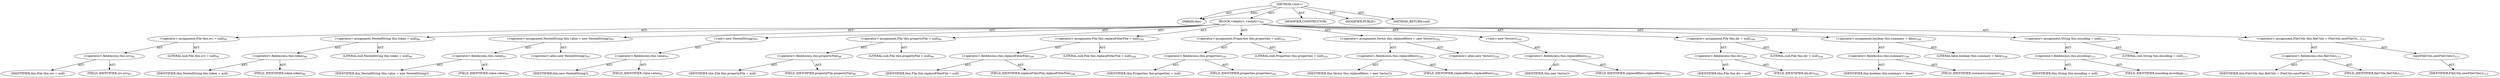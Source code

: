 digraph "&lt;init&gt;" {  
"111669149726" [label = <(METHOD,&lt;init&gt;)> ]
"115964117044" [label = <(PARAM,this)> ]
"25769803879" [label = <(BLOCK,&lt;empty&gt;,&lt;empty&gt;)<SUB>93</SUB>> ]
"30064771540" [label = <(&lt;operator&gt;.assignment,File this.src = null)<SUB>95</SUB>> ]
"30064771541" [label = <(&lt;operator&gt;.fieldAccess,this.src)<SUB>95</SUB>> ]
"68719477115" [label = <(IDENTIFIER,this,File this.src = null)> ]
"55834574950" [label = <(FIELD_IDENTIFIER,src,src)<SUB>95</SUB>> ]
"90194313317" [label = <(LITERAL,null,File this.src = null)<SUB>95</SUB>> ]
"30064771542" [label = <(&lt;operator&gt;.assignment,NestedString this.token = null)<SUB>96</SUB>> ]
"30064771543" [label = <(&lt;operator&gt;.fieldAccess,this.token)<SUB>96</SUB>> ]
"68719477116" [label = <(IDENTIFIER,this,NestedString this.token = null)> ]
"55834574951" [label = <(FIELD_IDENTIFIER,token,token)<SUB>96</SUB>> ]
"90194313318" [label = <(LITERAL,null,NestedString this.token = null)<SUB>96</SUB>> ]
"30064771544" [label = <(&lt;operator&gt;.assignment,NestedString this.value = new NestedString())<SUB>97</SUB>> ]
"30064771545" [label = <(&lt;operator&gt;.fieldAccess,this.value)<SUB>97</SUB>> ]
"68719477117" [label = <(IDENTIFIER,this,NestedString this.value = new NestedString())> ]
"55834574952" [label = <(FIELD_IDENTIFIER,value,value)<SUB>97</SUB>> ]
"30064771546" [label = <(&lt;operator&gt;.alloc,new NestedString())<SUB>97</SUB>> ]
"30064771547" [label = <(&lt;init&gt;,new NestedString())<SUB>97</SUB>> ]
"30064771548" [label = <(&lt;operator&gt;.fieldAccess,this.value)<SUB>97</SUB>> ]
"68719477118" [label = <(IDENTIFIER,this,new NestedString())> ]
"55834574953" [label = <(FIELD_IDENTIFIER,value,value)<SUB>97</SUB>> ]
"30064771549" [label = <(&lt;operator&gt;.assignment,File this.propertyFile = null)<SUB>99</SUB>> ]
"30064771550" [label = <(&lt;operator&gt;.fieldAccess,this.propertyFile)<SUB>99</SUB>> ]
"68719477119" [label = <(IDENTIFIER,this,File this.propertyFile = null)> ]
"55834574954" [label = <(FIELD_IDENTIFIER,propertyFile,propertyFile)<SUB>99</SUB>> ]
"90194313319" [label = <(LITERAL,null,File this.propertyFile = null)<SUB>99</SUB>> ]
"30064771551" [label = <(&lt;operator&gt;.assignment,File this.replaceFilterFile = null)<SUB>100</SUB>> ]
"30064771552" [label = <(&lt;operator&gt;.fieldAccess,this.replaceFilterFile)<SUB>100</SUB>> ]
"68719477120" [label = <(IDENTIFIER,this,File this.replaceFilterFile = null)> ]
"55834574955" [label = <(FIELD_IDENTIFIER,replaceFilterFile,replaceFilterFile)<SUB>100</SUB>> ]
"90194313320" [label = <(LITERAL,null,File this.replaceFilterFile = null)<SUB>100</SUB>> ]
"30064771553" [label = <(&lt;operator&gt;.assignment,Properties this.properties = null)<SUB>101</SUB>> ]
"30064771554" [label = <(&lt;operator&gt;.fieldAccess,this.properties)<SUB>101</SUB>> ]
"68719477121" [label = <(IDENTIFIER,this,Properties this.properties = null)> ]
"55834574956" [label = <(FIELD_IDENTIFIER,properties,properties)<SUB>101</SUB>> ]
"90194313321" [label = <(LITERAL,null,Properties this.properties = null)<SUB>101</SUB>> ]
"30064771555" [label = <(&lt;operator&gt;.assignment,Vector this.replacefilters = new Vector())<SUB>102</SUB>> ]
"30064771556" [label = <(&lt;operator&gt;.fieldAccess,this.replacefilters)<SUB>102</SUB>> ]
"68719477122" [label = <(IDENTIFIER,this,Vector this.replacefilters = new Vector())> ]
"55834574957" [label = <(FIELD_IDENTIFIER,replacefilters,replacefilters)<SUB>102</SUB>> ]
"30064771557" [label = <(&lt;operator&gt;.alloc,new Vector())<SUB>102</SUB>> ]
"30064771558" [label = <(&lt;init&gt;,new Vector())<SUB>102</SUB>> ]
"30064771559" [label = <(&lt;operator&gt;.fieldAccess,this.replacefilters)<SUB>102</SUB>> ]
"68719477123" [label = <(IDENTIFIER,this,new Vector())> ]
"55834574958" [label = <(FIELD_IDENTIFIER,replacefilters,replacefilters)<SUB>102</SUB>> ]
"30064771560" [label = <(&lt;operator&gt;.assignment,File this.dir = null)<SUB>104</SUB>> ]
"30064771561" [label = <(&lt;operator&gt;.fieldAccess,this.dir)<SUB>104</SUB>> ]
"68719477124" [label = <(IDENTIFIER,this,File this.dir = null)> ]
"55834574959" [label = <(FIELD_IDENTIFIER,dir,dir)<SUB>104</SUB>> ]
"90194313322" [label = <(LITERAL,null,File this.dir = null)<SUB>104</SUB>> ]
"30064771562" [label = <(&lt;operator&gt;.assignment,boolean this.summary = false)<SUB>108</SUB>> ]
"30064771563" [label = <(&lt;operator&gt;.fieldAccess,this.summary)<SUB>108</SUB>> ]
"68719477125" [label = <(IDENTIFIER,this,boolean this.summary = false)> ]
"55834574960" [label = <(FIELD_IDENTIFIER,summary,summary)<SUB>108</SUB>> ]
"90194313323" [label = <(LITERAL,false,boolean this.summary = false)<SUB>108</SUB>> ]
"30064771564" [label = <(&lt;operator&gt;.assignment,String this.encoding = null)<SUB>111</SUB>> ]
"30064771565" [label = <(&lt;operator&gt;.fieldAccess,this.encoding)<SUB>111</SUB>> ]
"68719477126" [label = <(IDENTIFIER,this,String this.encoding = null)> ]
"55834574961" [label = <(FIELD_IDENTIFIER,encoding,encoding)<SUB>111</SUB>> ]
"90194313324" [label = <(LITERAL,null,String this.encoding = null)<SUB>111</SUB>> ]
"30064771566" [label = <(&lt;operator&gt;.assignment,FileUtils this.fileUtils = FileUtils.newFileUti...)<SUB>113</SUB>> ]
"30064771567" [label = <(&lt;operator&gt;.fieldAccess,this.fileUtils)<SUB>113</SUB>> ]
"68719477127" [label = <(IDENTIFIER,this,FileUtils this.fileUtils = FileUtils.newFileUti...)> ]
"55834574962" [label = <(FIELD_IDENTIFIER,fileUtils,fileUtils)<SUB>113</SUB>> ]
"30064771568" [label = <(newFileUtils,newFileUtils())<SUB>113</SUB>> ]
"68719477128" [label = <(IDENTIFIER,FileUtils,newFileUtils())<SUB>113</SUB>> ]
"133143986255" [label = <(MODIFIER,CONSTRUCTOR)> ]
"133143986256" [label = <(MODIFIER,PUBLIC)> ]
"128849018910" [label = <(METHOD_RETURN,void)> ]
  "111669149726" -> "115964117044"  [ label = "AST: "] 
  "111669149726" -> "25769803879"  [ label = "AST: "] 
  "111669149726" -> "133143986255"  [ label = "AST: "] 
  "111669149726" -> "133143986256"  [ label = "AST: "] 
  "111669149726" -> "128849018910"  [ label = "AST: "] 
  "25769803879" -> "30064771540"  [ label = "AST: "] 
  "25769803879" -> "30064771542"  [ label = "AST: "] 
  "25769803879" -> "30064771544"  [ label = "AST: "] 
  "25769803879" -> "30064771547"  [ label = "AST: "] 
  "25769803879" -> "30064771549"  [ label = "AST: "] 
  "25769803879" -> "30064771551"  [ label = "AST: "] 
  "25769803879" -> "30064771553"  [ label = "AST: "] 
  "25769803879" -> "30064771555"  [ label = "AST: "] 
  "25769803879" -> "30064771558"  [ label = "AST: "] 
  "25769803879" -> "30064771560"  [ label = "AST: "] 
  "25769803879" -> "30064771562"  [ label = "AST: "] 
  "25769803879" -> "30064771564"  [ label = "AST: "] 
  "25769803879" -> "30064771566"  [ label = "AST: "] 
  "30064771540" -> "30064771541"  [ label = "AST: "] 
  "30064771540" -> "90194313317"  [ label = "AST: "] 
  "30064771541" -> "68719477115"  [ label = "AST: "] 
  "30064771541" -> "55834574950"  [ label = "AST: "] 
  "30064771542" -> "30064771543"  [ label = "AST: "] 
  "30064771542" -> "90194313318"  [ label = "AST: "] 
  "30064771543" -> "68719477116"  [ label = "AST: "] 
  "30064771543" -> "55834574951"  [ label = "AST: "] 
  "30064771544" -> "30064771545"  [ label = "AST: "] 
  "30064771544" -> "30064771546"  [ label = "AST: "] 
  "30064771545" -> "68719477117"  [ label = "AST: "] 
  "30064771545" -> "55834574952"  [ label = "AST: "] 
  "30064771547" -> "30064771548"  [ label = "AST: "] 
  "30064771548" -> "68719477118"  [ label = "AST: "] 
  "30064771548" -> "55834574953"  [ label = "AST: "] 
  "30064771549" -> "30064771550"  [ label = "AST: "] 
  "30064771549" -> "90194313319"  [ label = "AST: "] 
  "30064771550" -> "68719477119"  [ label = "AST: "] 
  "30064771550" -> "55834574954"  [ label = "AST: "] 
  "30064771551" -> "30064771552"  [ label = "AST: "] 
  "30064771551" -> "90194313320"  [ label = "AST: "] 
  "30064771552" -> "68719477120"  [ label = "AST: "] 
  "30064771552" -> "55834574955"  [ label = "AST: "] 
  "30064771553" -> "30064771554"  [ label = "AST: "] 
  "30064771553" -> "90194313321"  [ label = "AST: "] 
  "30064771554" -> "68719477121"  [ label = "AST: "] 
  "30064771554" -> "55834574956"  [ label = "AST: "] 
  "30064771555" -> "30064771556"  [ label = "AST: "] 
  "30064771555" -> "30064771557"  [ label = "AST: "] 
  "30064771556" -> "68719477122"  [ label = "AST: "] 
  "30064771556" -> "55834574957"  [ label = "AST: "] 
  "30064771558" -> "30064771559"  [ label = "AST: "] 
  "30064771559" -> "68719477123"  [ label = "AST: "] 
  "30064771559" -> "55834574958"  [ label = "AST: "] 
  "30064771560" -> "30064771561"  [ label = "AST: "] 
  "30064771560" -> "90194313322"  [ label = "AST: "] 
  "30064771561" -> "68719477124"  [ label = "AST: "] 
  "30064771561" -> "55834574959"  [ label = "AST: "] 
  "30064771562" -> "30064771563"  [ label = "AST: "] 
  "30064771562" -> "90194313323"  [ label = "AST: "] 
  "30064771563" -> "68719477125"  [ label = "AST: "] 
  "30064771563" -> "55834574960"  [ label = "AST: "] 
  "30064771564" -> "30064771565"  [ label = "AST: "] 
  "30064771564" -> "90194313324"  [ label = "AST: "] 
  "30064771565" -> "68719477126"  [ label = "AST: "] 
  "30064771565" -> "55834574961"  [ label = "AST: "] 
  "30064771566" -> "30064771567"  [ label = "AST: "] 
  "30064771566" -> "30064771568"  [ label = "AST: "] 
  "30064771567" -> "68719477127"  [ label = "AST: "] 
  "30064771567" -> "55834574962"  [ label = "AST: "] 
  "30064771568" -> "68719477128"  [ label = "AST: "] 
  "111669149726" -> "115964117044"  [ label = "DDG: "] 
}
